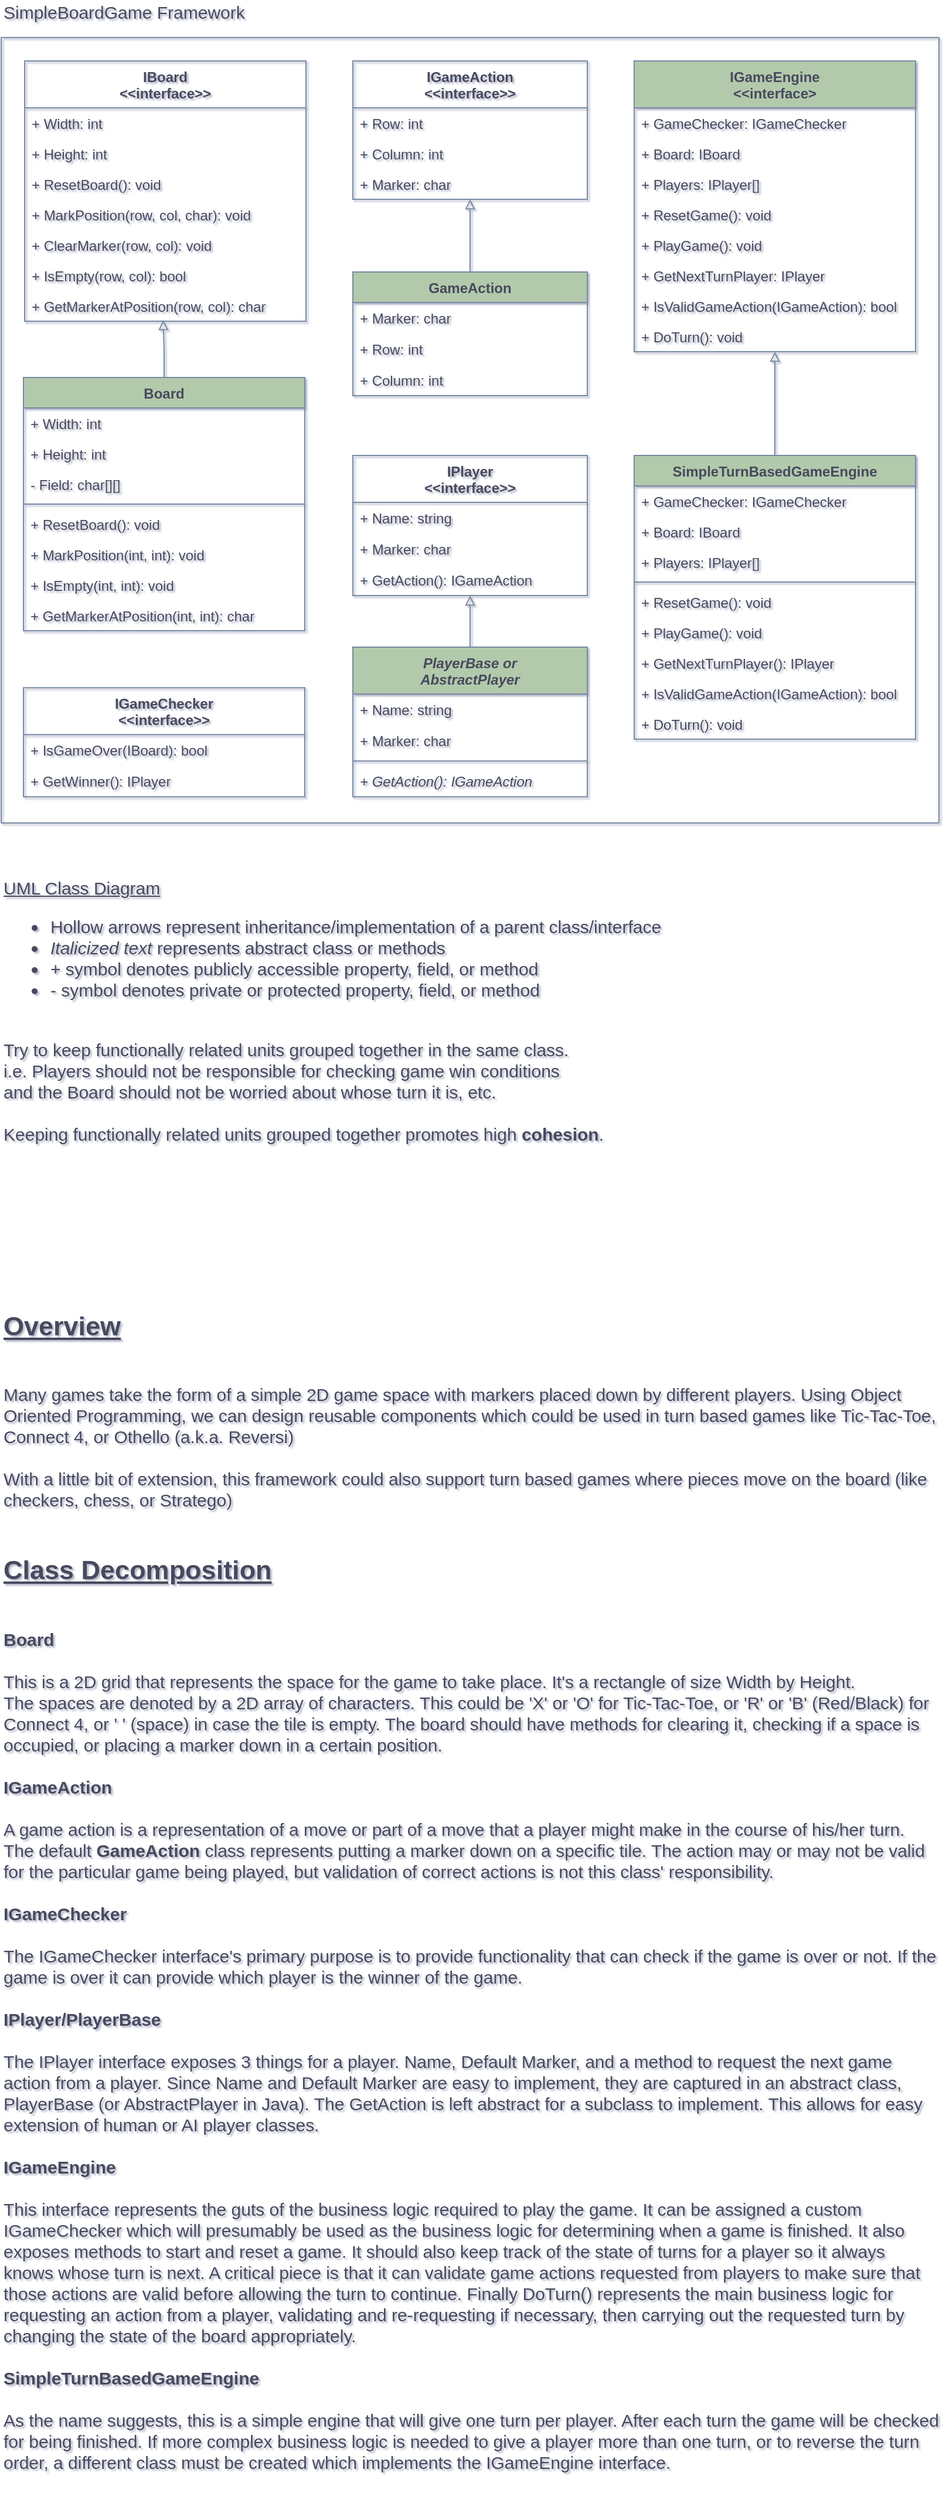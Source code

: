 <mxfile version="14.4.8" type="github"><diagram id="PN5Oj_3ND1qcw1P4F0r8" name="Page-1"><mxGraphModel dx="1230" dy="683" grid="1" gridSize="10" guides="1" tooltips="1" connect="1" arrows="1" fold="1" page="1" pageScale="1" pageWidth="850" pageHeight="1100" math="0" shadow="1"><root><mxCell id="0"/><mxCell id="1" parent="0"/><mxCell id="NbNtG2rzkqJMti9FYCIV-16" value="SimpleBoardGame Framework" style="text;html=1;strokeColor=none;fillColor=none;align=left;verticalAlign=middle;whiteSpace=wrap;fontSize=15;container=0;fontColor=#46495D;" parent="1" vertex="1"><mxGeometry x="20" y="28" width="230" height="20" as="geometry"/></mxCell><mxCell id="NbNtG2rzkqJMti9FYCIV-18" value="IGameAction&#xA;&lt;&lt;interface&gt;&gt;" style="swimlane;fontStyle=1;childLayout=stackLayout;horizontal=1;startSize=40;fillColor=none;horizontalStack=0;resizeParent=1;resizeParentMax=0;resizeLast=0;collapsible=1;marginBottom=0;container=0;strokeColor=#788AA3;fontColor=#46495D;" parent="1" vertex="1"><mxGeometry x="320" y="80" width="200" height="118" as="geometry"/></mxCell><mxCell id="NbNtG2rzkqJMti9FYCIV-20" value="+ Row: int" style="text;strokeColor=none;fillColor=none;align=left;verticalAlign=top;spacingLeft=4;spacingRight=4;overflow=hidden;rotatable=0;points=[[0,0.5],[1,0.5]];portConstraint=eastwest;container=0;fontColor=#46495D;" parent="NbNtG2rzkqJMti9FYCIV-18" vertex="1"><mxGeometry y="40" width="200" height="26" as="geometry"/></mxCell><mxCell id="bKFDmBa7lm0NReVZdmJS-1" value="+ Column: int" style="text;strokeColor=none;fillColor=none;align=left;verticalAlign=top;spacingLeft=4;spacingRight=4;overflow=hidden;rotatable=0;points=[[0,0.5],[1,0.5]];portConstraint=eastwest;container=0;fontColor=#46495D;" vertex="1" parent="NbNtG2rzkqJMti9FYCIV-18"><mxGeometry y="66" width="200" height="26" as="geometry"/></mxCell><mxCell id="bKFDmBa7lm0NReVZdmJS-2" value="+ Marker: char" style="text;strokeColor=none;fillColor=none;align=left;verticalAlign=top;spacingLeft=4;spacingRight=4;overflow=hidden;rotatable=0;points=[[0,0.5],[1,0.5]];portConstraint=eastwest;container=0;fontColor=#46495D;" vertex="1" parent="NbNtG2rzkqJMti9FYCIV-18"><mxGeometry y="92" width="200" height="26" as="geometry"/></mxCell><mxCell id="NbNtG2rzkqJMti9FYCIV-32" style="edgeStyle=orthogonalEdgeStyle;orthogonalLoop=1;jettySize=auto;html=1;endArrow=block;endFill=0;fontSize=15;strokeColor=#788AA3;fontColor=#46495D;" parent="1" source="NbNtG2rzkqJMti9FYCIV-23" target="NbNtG2rzkqJMti9FYCIV-18" edge="1"><mxGeometry relative="1" as="geometry"/></mxCell><mxCell id="NbNtG2rzkqJMti9FYCIV-37" value="&lt;div&gt;&lt;u&gt;UML Class Diagram&lt;/u&gt;&lt;/div&gt;&lt;div&gt;&lt;ul&gt;&lt;li&gt;Hollow arrows represent inheritance/implementation of a parent class/interface&lt;br&gt;&lt;/li&gt;&lt;li&gt;&lt;i&gt;Italicized text&lt;/i&gt; represents abstract class or methods&lt;/li&gt;&lt;li&gt;+ symbol denotes publicly accessible property, field, or method&lt;/li&gt;&lt;li&gt;- symbol denotes private or protected property, field, or method&lt;br&gt;&lt;/li&gt;&lt;/ul&gt;&lt;/div&gt;&lt;div&gt;&lt;br&gt;&lt;/div&gt;&lt;div&gt;Try to keep functionally related units grouped together in the same class.&lt;/div&gt;&lt;div&gt;i.e. Players should not be responsible for checking game win conditions&lt;/div&gt;&lt;div&gt;and the Board should not be worried about whose turn it is, etc.&lt;/div&gt;&lt;div&gt;&lt;br&gt;&lt;/div&gt;&lt;div&gt;Keeping functionally related units grouped together promotes high &lt;b&gt;cohesion&lt;/b&gt;.&lt;br&gt;&lt;/div&gt;" style="text;html=1;strokeColor=none;fillColor=none;align=left;verticalAlign=top;whiteSpace=wrap;fontSize=15;container=0;fontColor=#46495D;" parent="1" vertex="1"><mxGeometry x="20" y="770" width="800" height="240" as="geometry"/></mxCell><mxCell id="NbNtG2rzkqJMti9FYCIV-15" style="edgeStyle=orthogonalEdgeStyle;orthogonalLoop=1;jettySize=auto;html=1;endArrow=block;endFill=0;strokeColor=#788AA3;fontColor=#46495D;" parent="1" source="NbNtG2rzkqJMti9FYCIV-6" target="N13JV0rbkRkZ6zjFeE5H-9" edge="1"><mxGeometry x="20" y="60" as="geometry"/></mxCell><mxCell id="NbNtG2rzkqJMti9FYCIV-23" value="GameAction" style="swimlane;fontStyle=1;align=center;verticalAlign=top;childLayout=stackLayout;horizontal=1;startSize=26;horizontalStack=0;resizeParent=1;resizeParentMax=0;resizeLast=0;collapsible=1;marginBottom=0;container=0;fillColor=#B2C9AB;strokeColor=#788AA3;fontColor=#46495D;" parent="1" vertex="1"><mxGeometry x="320" y="259.998" width="200" height="105.5" as="geometry"/></mxCell><mxCell id="NbNtG2rzkqJMti9FYCIV-51" value="+ Marker: char" style="text;strokeColor=none;fillColor=none;align=left;verticalAlign=top;spacingLeft=4;spacingRight=4;overflow=hidden;rotatable=0;points=[[0,0.5],[1,0.5]];portConstraint=eastwest;container=0;fontColor=#46495D;" parent="NbNtG2rzkqJMti9FYCIV-23" vertex="1"><mxGeometry y="26" width="200" height="26.5" as="geometry"/></mxCell><mxCell id="NbNtG2rzkqJMti9FYCIV-52" value="+ Row: int" style="text;strokeColor=none;fillColor=none;align=left;verticalAlign=top;spacingLeft=4;spacingRight=4;overflow=hidden;rotatable=0;points=[[0,0.5],[1,0.5]];portConstraint=eastwest;container=0;fontColor=#46495D;" parent="NbNtG2rzkqJMti9FYCIV-23" vertex="1"><mxGeometry y="52.5" width="200" height="26.5" as="geometry"/></mxCell><mxCell id="NbNtG2rzkqJMti9FYCIV-53" value="+ Column: int" style="text;strokeColor=none;fillColor=none;align=left;verticalAlign=top;spacingLeft=4;spacingRight=4;overflow=hidden;rotatable=0;points=[[0,0.5],[1,0.5]];portConstraint=eastwest;container=0;fontColor=#46495D;" parent="NbNtG2rzkqJMti9FYCIV-23" vertex="1"><mxGeometry y="79" width="200" height="26.5" as="geometry"/></mxCell><mxCell id="NbNtG2rzkqJMti9FYCIV-58" value="" style="group;fontColor=#46495D;" parent="1" vertex="1" connectable="0"><mxGeometry x="320" y="416.5" width="200" height="119.5" as="geometry"/></mxCell><mxCell id="N13JV0rbkRkZ6zjFeE5H-9" value="IPlayer&#xA;&lt;&lt;interface&gt;&gt;" style="swimlane;fontStyle=1;childLayout=stackLayout;horizontal=1;startSize=40;fillColor=none;horizontalStack=0;resizeParent=1;resizeParentMax=0;resizeLast=0;collapsible=1;marginBottom=0;container=0;strokeColor=#788AA3;fontColor=#46495D;" parent="NbNtG2rzkqJMti9FYCIV-58" vertex="1"><mxGeometry width="200" height="119.5" as="geometry"/></mxCell><mxCell id="N13JV0rbkRkZ6zjFeE5H-10" value="+ Name: string" style="text;strokeColor=none;fillColor=none;align=left;verticalAlign=top;spacingLeft=4;spacingRight=4;overflow=hidden;rotatable=0;points=[[0,0.5],[1,0.5]];portConstraint=eastwest;container=0;fontColor=#46495D;" parent="NbNtG2rzkqJMti9FYCIV-58" vertex="1"><mxGeometry y="40" width="200" height="26.5" as="geometry"/></mxCell><mxCell id="NbNtG2rzkqJMti9FYCIV-36" value="+ Marker: char" style="text;strokeColor=none;fillColor=none;align=left;verticalAlign=top;spacingLeft=4;spacingRight=4;overflow=hidden;rotatable=0;points=[[0,0.5],[1,0.5]];portConstraint=eastwest;container=0;fontColor=#46495D;" parent="NbNtG2rzkqJMti9FYCIV-58" vertex="1"><mxGeometry y="66.5" width="200" height="26.5" as="geometry"/></mxCell><mxCell id="N13JV0rbkRkZ6zjFeE5H-11" value="+ GetAction(): IGameAction" style="text;strokeColor=none;fillColor=none;align=left;verticalAlign=top;spacingLeft=4;spacingRight=4;overflow=hidden;rotatable=0;points=[[0,0.5],[1,0.5]];portConstraint=eastwest;container=0;fontColor=#46495D;" parent="NbNtG2rzkqJMti9FYCIV-58" vertex="1"><mxGeometry y="93" width="200" height="26.5" as="geometry"/></mxCell><mxCell id="NbNtG2rzkqJMti9FYCIV-57" value="" style="group;fontColor=#46495D;" parent="1" vertex="1" connectable="0"><mxGeometry x="39" y="614.65" width="240" height="93" as="geometry"/></mxCell><mxCell id="vsA5HWDHE3Jdw_e6FyQC-1" value="IGameChecker&#xA;&lt;&lt;interface&gt;&gt;" style="swimlane;fontStyle=1;childLayout=stackLayout;horizontal=1;startSize=40;fillColor=none;horizontalStack=0;resizeParent=1;resizeParentMax=0;resizeLast=0;collapsible=1;marginBottom=0;container=0;strokeColor=#788AA3;fontColor=#46495D;" parent="NbNtG2rzkqJMti9FYCIV-57" vertex="1"><mxGeometry width="240" height="93" as="geometry"/></mxCell><mxCell id="vsA5HWDHE3Jdw_e6FyQC-3" value="+ IsGameOver(IBoard): bool" style="text;strokeColor=none;fillColor=none;align=left;verticalAlign=top;spacingLeft=4;spacingRight=4;overflow=hidden;rotatable=0;points=[[0,0.5],[1,0.5]];portConstraint=eastwest;container=0;fontColor=#46495D;" parent="NbNtG2rzkqJMti9FYCIV-57" vertex="1"><mxGeometry y="40" width="240" height="26.5" as="geometry"/></mxCell><mxCell id="vsA5HWDHE3Jdw_e6FyQC-4" value="+ GetWinner(): IPlayer" style="text;strokeColor=none;fillColor=none;align=left;verticalAlign=top;spacingLeft=4;spacingRight=4;overflow=hidden;rotatable=0;points=[[0,0.5],[1,0.5]];portConstraint=eastwest;container=0;fontColor=#46495D;" parent="NbNtG2rzkqJMti9FYCIV-57" vertex="1"><mxGeometry y="66.5" width="240" height="26.5" as="geometry"/></mxCell><mxCell id="NbNtG2rzkqJMti9FYCIV-59" value="" style="group;fontColor=#46495D;" parent="1" vertex="1" connectable="0"><mxGeometry x="320" y="580" width="200" height="127.65" as="geometry"/></mxCell><mxCell id="NbNtG2rzkqJMti9FYCIV-6" value="PlayerBase or&#xA;AbstractPlayer" style="swimlane;fontStyle=3;align=center;verticalAlign=top;childLayout=stackLayout;horizontal=1;startSize=40;horizontalStack=0;resizeParent=1;resizeParentMax=0;resizeLast=0;collapsible=1;marginBottom=0;container=0;fillColor=#B2C9AB;strokeColor=#788AA3;fontColor=#46495D;" parent="NbNtG2rzkqJMti9FYCIV-59" vertex="1"><mxGeometry width="200" height="127.65" as="geometry"/></mxCell><mxCell id="NbNtG2rzkqJMti9FYCIV-7" value="+ Name: string" style="text;strokeColor=none;fillColor=none;align=left;verticalAlign=top;spacingLeft=4;spacingRight=4;overflow=hidden;rotatable=0;points=[[0,0.5],[1,0.5]];portConstraint=eastwest;container=0;fontColor=#46495D;" parent="NbNtG2rzkqJMti9FYCIV-59" vertex="1"><mxGeometry y="39.999" width="200" height="26.499" as="geometry"/></mxCell><mxCell id="NbNtG2rzkqJMti9FYCIV-9" value="+ Marker: char" style="text;strokeColor=none;fillColor=none;align=left;verticalAlign=top;spacingLeft=4;spacingRight=4;overflow=hidden;rotatable=0;points=[[0,0.5],[1,0.5]];portConstraint=eastwest;container=0;fontColor=#46495D;" parent="NbNtG2rzkqJMti9FYCIV-59" vertex="1"><mxGeometry y="66.498" width="200" height="26.499" as="geometry"/></mxCell><mxCell id="NbNtG2rzkqJMti9FYCIV-10" value="" style="line;strokeWidth=1;fillColor=none;align=left;verticalAlign=middle;spacingTop=-1;spacingLeft=3;spacingRight=3;rotatable=0;labelPosition=right;points=[];portConstraint=eastwest;container=0;strokeColor=#788AA3;fontColor=#46495D;" parent="NbNtG2rzkqJMti9FYCIV-59" vertex="1"><mxGeometry y="92.997" width="200" height="8.154" as="geometry"/></mxCell><mxCell id="NbNtG2rzkqJMti9FYCIV-13" value="+ GetAction(): IGameAction" style="text;strokeColor=none;fillColor=none;align=left;verticalAlign=top;spacingLeft=4;spacingRight=4;overflow=hidden;rotatable=0;points=[[0,0.5],[1,0.5]];portConstraint=eastwest;fontStyle=2;container=0;fontColor=#46495D;" parent="NbNtG2rzkqJMti9FYCIV-59" vertex="1"><mxGeometry y="101.151" width="200" height="26.499" as="geometry"/></mxCell><mxCell id="NbNtG2rzkqJMti9FYCIV-1" value="" style="endArrow=none;html=1;strokeColor=#788AA3;fontColor=#46495D;" parent="1" edge="1"><mxGeometry x="20" y="60" width="50" height="63.208" as="geometry"><mxPoint x="20" y="60" as="sourcePoint"/><mxPoint x="820" y="60" as="targetPoint"/></mxGeometry></mxCell><mxCell id="NbNtG2rzkqJMti9FYCIV-3" value="" style="endArrow=none;html=1;strokeColor=#788AA3;fontColor=#46495D;" parent="1" edge="1"><mxGeometry x="20" y="60" width="50" height="63.208" as="geometry"><mxPoint x="20" y="60" as="sourcePoint"/><mxPoint x="20" y="730" as="targetPoint"/></mxGeometry></mxCell><mxCell id="NbNtG2rzkqJMti9FYCIV-4" value="" style="endArrow=none;html=1;strokeColor=#788AA3;fontColor=#46495D;" parent="1" edge="1"><mxGeometry x="20" y="60" width="50" height="63.208" as="geometry"><mxPoint x="820" y="60" as="sourcePoint"/><mxPoint x="820" y="730" as="targetPoint"/></mxGeometry></mxCell><mxCell id="NbNtG2rzkqJMti9FYCIV-17" value="" style="endArrow=none;html=1;strokeColor=#788AA3;fontColor=#46495D;" parent="1" edge="1"><mxGeometry x="20" y="60" width="50" height="63.208" as="geometry"><mxPoint x="20" y="730" as="sourcePoint"/><mxPoint x="820" y="730" as="targetPoint"/></mxGeometry></mxCell><mxCell id="NbNtG2rzkqJMti9FYCIV-67" value="IGameEngine&#xA;&lt;&lt;interface&gt;" style="swimlane;fontStyle=1;align=center;verticalAlign=top;childLayout=stackLayout;horizontal=1;startSize=40;horizontalStack=0;resizeParent=1;resizeParentMax=0;resizeLast=0;collapsible=1;marginBottom=0;shadow=0;fontSize=12;fillColor=#B2C9AB;strokeColor=#788AA3;fontColor=#46495D;" parent="1" vertex="1"><mxGeometry x="560" y="80" width="240" height="248" as="geometry"/></mxCell><mxCell id="NbNtG2rzkqJMti9FYCIV-68" value="+ GameChecker: IGameChecker" style="text;strokeColor=none;fillColor=none;align=left;verticalAlign=top;spacingLeft=4;spacingRight=4;overflow=hidden;rotatable=0;points=[[0,0.5],[1,0.5]];portConstraint=eastwest;fontColor=#46495D;" parent="NbNtG2rzkqJMti9FYCIV-67" vertex="1"><mxGeometry y="40" width="240" height="26" as="geometry"/></mxCell><mxCell id="NbNtG2rzkqJMti9FYCIV-75" value="+ Board: IBoard" style="text;strokeColor=none;fillColor=none;align=left;verticalAlign=top;spacingLeft=4;spacingRight=4;overflow=hidden;rotatable=0;points=[[0,0.5],[1,0.5]];portConstraint=eastwest;fontColor=#46495D;" parent="NbNtG2rzkqJMti9FYCIV-67" vertex="1"><mxGeometry y="66" width="240" height="26" as="geometry"/></mxCell><mxCell id="NbNtG2rzkqJMti9FYCIV-76" value="+ Players: IPlayer[]" style="text;strokeColor=none;fillColor=none;align=left;verticalAlign=top;spacingLeft=4;spacingRight=4;overflow=hidden;rotatable=0;points=[[0,0.5],[1,0.5]];portConstraint=eastwest;fontColor=#46495D;" parent="NbNtG2rzkqJMti9FYCIV-67" vertex="1"><mxGeometry y="92" width="240" height="26" as="geometry"/></mxCell><mxCell id="NbNtG2rzkqJMti9FYCIV-80" value="+ ResetGame(): void" style="text;strokeColor=none;fillColor=none;align=left;verticalAlign=top;spacingLeft=4;spacingRight=4;overflow=hidden;rotatable=0;points=[[0,0.5],[1,0.5]];portConstraint=eastwest;fontColor=#46495D;" parent="NbNtG2rzkqJMti9FYCIV-67" vertex="1"><mxGeometry y="118" width="240" height="26" as="geometry"/></mxCell><mxCell id="NbNtG2rzkqJMti9FYCIV-81" value="+ PlayGame(): void" style="text;strokeColor=none;fillColor=none;align=left;verticalAlign=top;spacingLeft=4;spacingRight=4;overflow=hidden;rotatable=0;points=[[0,0.5],[1,0.5]];portConstraint=eastwest;fontColor=#46495D;" parent="NbNtG2rzkqJMti9FYCIV-67" vertex="1"><mxGeometry y="144" width="240" height="26" as="geometry"/></mxCell><mxCell id="NbNtG2rzkqJMti9FYCIV-77" value="+ GetNextTurnPlayer: IPlayer" style="text;strokeColor=none;fillColor=none;align=left;verticalAlign=top;spacingLeft=4;spacingRight=4;overflow=hidden;rotatable=0;points=[[0,0.5],[1,0.5]];portConstraint=eastwest;fontColor=#46495D;" parent="NbNtG2rzkqJMti9FYCIV-67" vertex="1"><mxGeometry y="170" width="240" height="26" as="geometry"/></mxCell><mxCell id="NbNtG2rzkqJMti9FYCIV-78" value="+ IsValidGameAction(IGameAction): bool" style="text;strokeColor=none;fillColor=none;align=left;verticalAlign=top;spacingLeft=4;spacingRight=4;overflow=hidden;rotatable=0;points=[[0,0.5],[1,0.5]];portConstraint=eastwest;fontColor=#46495D;" parent="NbNtG2rzkqJMti9FYCIV-67" vertex="1"><mxGeometry y="196" width="240" height="26" as="geometry"/></mxCell><mxCell id="NbNtG2rzkqJMti9FYCIV-79" value="+ DoTurn(): void" style="text;strokeColor=none;fillColor=none;align=left;verticalAlign=top;spacingLeft=4;spacingRight=4;overflow=hidden;rotatable=0;points=[[0,0.5],[1,0.5]];portConstraint=eastwest;fontColor=#46495D;" parent="NbNtG2rzkqJMti9FYCIV-67" vertex="1"><mxGeometry y="222" width="240" height="26" as="geometry"/></mxCell><mxCell id="NbNtG2rzkqJMti9FYCIV-96" style="edgeStyle=orthogonalEdgeStyle;orthogonalLoop=1;jettySize=auto;html=1;endArrow=block;endFill=0;fontSize=12;strokeColor=#788AA3;fontColor=#46495D;" parent="1" source="NbNtG2rzkqJMti9FYCIV-86" target="NbNtG2rzkqJMti9FYCIV-67" edge="1"><mxGeometry relative="1" as="geometry"/></mxCell><mxCell id="NbNtG2rzkqJMti9FYCIV-86" value="SimpleTurnBasedGameEngine" style="swimlane;fontStyle=1;align=center;verticalAlign=top;childLayout=stackLayout;horizontal=1;startSize=26;horizontalStack=0;resizeParent=1;resizeParentMax=0;resizeLast=0;collapsible=1;marginBottom=0;shadow=0;fontSize=12;fillColor=#B2C9AB;strokeColor=#788AA3;fontColor=#46495D;" parent="1" vertex="1"><mxGeometry x="560" y="416.5" width="240" height="242" as="geometry"/></mxCell><mxCell id="NbNtG2rzkqJMti9FYCIV-87" value="+ GameChecker: IGameChecker" style="text;strokeColor=none;fillColor=none;align=left;verticalAlign=top;spacingLeft=4;spacingRight=4;overflow=hidden;rotatable=0;points=[[0,0.5],[1,0.5]];portConstraint=eastwest;fontColor=#46495D;" parent="NbNtG2rzkqJMti9FYCIV-86" vertex="1"><mxGeometry y="26" width="240" height="26" as="geometry"/></mxCell><mxCell id="NbNtG2rzkqJMti9FYCIV-90" value="+ Board: IBoard" style="text;strokeColor=none;fillColor=none;align=left;verticalAlign=top;spacingLeft=4;spacingRight=4;overflow=hidden;rotatable=0;points=[[0,0.5],[1,0.5]];portConstraint=eastwest;fontColor=#46495D;" parent="NbNtG2rzkqJMti9FYCIV-86" vertex="1"><mxGeometry y="52" width="240" height="26" as="geometry"/></mxCell><mxCell id="NbNtG2rzkqJMti9FYCIV-91" value="+ Players: IPlayer[]" style="text;strokeColor=none;fillColor=none;align=left;verticalAlign=top;spacingLeft=4;spacingRight=4;overflow=hidden;rotatable=0;points=[[0,0.5],[1,0.5]];portConstraint=eastwest;fontColor=#46495D;" parent="NbNtG2rzkqJMti9FYCIV-86" vertex="1"><mxGeometry y="78" width="240" height="26" as="geometry"/></mxCell><mxCell id="NbNtG2rzkqJMti9FYCIV-88" value="" style="line;strokeWidth=1;fillColor=none;align=left;verticalAlign=middle;spacingTop=-1;spacingLeft=3;spacingRight=3;rotatable=0;labelPosition=right;points=[];portConstraint=eastwest;strokeColor=#788AA3;fontColor=#46495D;" parent="NbNtG2rzkqJMti9FYCIV-86" vertex="1"><mxGeometry y="104" width="240" height="8" as="geometry"/></mxCell><mxCell id="NbNtG2rzkqJMti9FYCIV-89" value="+ ResetGame(): void" style="text;strokeColor=none;fillColor=none;align=left;verticalAlign=top;spacingLeft=4;spacingRight=4;overflow=hidden;rotatable=0;points=[[0,0.5],[1,0.5]];portConstraint=eastwest;fontColor=#46495D;" parent="NbNtG2rzkqJMti9FYCIV-86" vertex="1"><mxGeometry y="112" width="240" height="26" as="geometry"/></mxCell><mxCell id="NbNtG2rzkqJMti9FYCIV-92" value="+ PlayGame(): void" style="text;strokeColor=none;fillColor=none;align=left;verticalAlign=top;spacingLeft=4;spacingRight=4;overflow=hidden;rotatable=0;points=[[0,0.5],[1,0.5]];portConstraint=eastwest;fontColor=#46495D;" parent="NbNtG2rzkqJMti9FYCIV-86" vertex="1"><mxGeometry y="138" width="240" height="26" as="geometry"/></mxCell><mxCell id="NbNtG2rzkqJMti9FYCIV-93" value="+ GetNextTurnPlayer(): IPlayer" style="text;strokeColor=none;fillColor=none;align=left;verticalAlign=top;spacingLeft=4;spacingRight=4;overflow=hidden;rotatable=0;points=[[0,0.5],[1,0.5]];portConstraint=eastwest;fontColor=#46495D;" parent="NbNtG2rzkqJMti9FYCIV-86" vertex="1"><mxGeometry y="164" width="240" height="26" as="geometry"/></mxCell><mxCell id="NbNtG2rzkqJMti9FYCIV-94" value="+ IsValidGameAction(IGameAction): bool" style="text;strokeColor=none;fillColor=none;align=left;verticalAlign=top;spacingLeft=4;spacingRight=4;overflow=hidden;rotatable=0;points=[[0,0.5],[1,0.5]];portConstraint=eastwest;fontColor=#46495D;" parent="NbNtG2rzkqJMti9FYCIV-86" vertex="1"><mxGeometry y="190" width="240" height="26" as="geometry"/></mxCell><mxCell id="NbNtG2rzkqJMti9FYCIV-95" value="+ DoTurn(): void" style="text;strokeColor=none;fillColor=none;align=left;verticalAlign=top;spacingLeft=4;spacingRight=4;overflow=hidden;rotatable=0;points=[[0,0.5],[1,0.5]];portConstraint=eastwest;fontColor=#46495D;" parent="NbNtG2rzkqJMti9FYCIV-86" vertex="1"><mxGeometry y="216" width="240" height="26" as="geometry"/></mxCell><mxCell id="NbNtG2rzkqJMti9FYCIV-97" value="&lt;div&gt;&lt;h2&gt;&lt;u&gt;Overview&lt;br&gt;&lt;/u&gt;&lt;/h2&gt;&lt;/div&gt;&lt;div&gt;&lt;u&gt;&lt;br&gt;&lt;/u&gt;&lt;/div&gt;&lt;div&gt;Many games take the form of a simple 2D game space with markers placed down by different players. Using Object Oriented Programming, we can design reusable components which could be used in turn based games like Tic-Tac-Toe, Connect 4, or Othello (a.k.a. Reversi)&lt;/div&gt;&lt;div&gt;&lt;br&gt;&lt;/div&gt;&lt;div&gt;With a little bit of extension, this framework could also support turn based games where pieces move on the board (like checkers, chess, or Stratego)&lt;br&gt;&lt;u&gt;&lt;/u&gt;&lt;/div&gt;&lt;div&gt;&lt;u&gt;&lt;br&gt;&lt;/u&gt;&lt;/div&gt;&lt;div&gt;&lt;h2&gt;&lt;u&gt;Class Decomposition&lt;/u&gt;&lt;/h2&gt;&lt;/div&gt;&lt;div&gt;&lt;u&gt;&lt;br&gt;&lt;/u&gt;&lt;/div&gt;&lt;div&gt;&lt;b&gt;Board&lt;/b&gt;&lt;/div&gt;&lt;div&gt;&lt;br&gt;&lt;/div&gt;&lt;div&gt;This is a 2D grid that represents the space for the game to take place. It's a rectangle of size Width by Height.&lt;/div&gt;&lt;div&gt;The spaces are denoted by a 2D array of characters. This could be 'X' or 'O' for Tic-Tac-Toe, or 'R' or 'B' (Red/Black) for Connect 4, or ' ' (space) in case the tile is empty. The board should have methods for clearing it, checking if a space is occupied, or placing a marker down in a certain position.&lt;/div&gt;&lt;div&gt;&lt;br&gt;&lt;/div&gt;&lt;div&gt;&lt;b&gt;IGameAction&lt;/b&gt;&lt;/div&gt;&lt;div&gt;&lt;b&gt;&lt;br&gt;&lt;/b&gt;&lt;/div&gt;&lt;div&gt;A game action is a representation of a move or part of a move that a player might make in the course of his/her turn.&lt;/div&gt;&lt;div&gt;The default &lt;b&gt;GameAction&lt;/b&gt; class represents putting a marker down on a specific tile. The action may or may not be valid for the particular game being played, but validation of correct actions is not this class' responsibility. &lt;br&gt;&lt;/div&gt;&lt;div&gt;&lt;b&gt;&lt;br&gt;&lt;/b&gt;&lt;/div&gt;&lt;div&gt;&lt;b&gt;IGameChecker&lt;/b&gt;&lt;/div&gt;&lt;div&gt;&lt;b&gt;&lt;br&gt;&lt;/b&gt;&lt;/div&gt;&lt;div&gt;The IGameChecker interface's primary purpose is to provide functionality that can check if the game is over or not. If the game is over it can provide which player is the winner of the game.&lt;br&gt;&lt;/div&gt;&lt;div&gt;&lt;br&gt;&lt;/div&gt;&lt;div&gt;&lt;b&gt;IPlayer/PlayerBase&lt;/b&gt;&lt;/div&gt;&lt;div&gt;&lt;b&gt;&lt;br&gt;&lt;/b&gt;&lt;/div&gt;&lt;div&gt;The IPlayer interface exposes 3 things for a player. Name, Default Marker, and a method to request the next game action from a player. Since Name and Default Marker are easy to implement, they are captured in an abstract class, PlayerBase (or AbstractPlayer in Java). The GetAction is left abstract for a subclass to implement. This allows for easy extension of human or AI player classes.&lt;/div&gt;&lt;div&gt;&lt;br&gt;&lt;/div&gt;&lt;div&gt;&lt;b&gt;IGameEngine&lt;/b&gt;&lt;/div&gt;&lt;div&gt;&lt;b&gt;&lt;br&gt;&lt;/b&gt;&lt;/div&gt;&lt;div&gt;This interface represents the guts of the business logic required to play the game. It can be assigned a custom IGameChecker which will presumably be used as the business logic for determining when a game is finished. It also exposes methods to start and reset a game. It should also keep track of the state of turns for a player so it always knows whose turn is next. A critical piece is that it can validate game actions requested from players to make sure that those actions are valid before allowing the turn to continue. Finally DoTurn() represents the main business logic for requesting an action from a player, validating and re-requesting if necessary, then carrying out the requested turn by changing the state of the board appropriately.&lt;br&gt;&lt;/div&gt;&lt;div&gt;&lt;br&gt;&lt;/div&gt;&lt;div&gt;&lt;b&gt;SimpleTurnBasedGameEngine&lt;/b&gt;&lt;/div&gt;&lt;div&gt;&lt;b&gt;&lt;br&gt;&lt;/b&gt;&lt;/div&gt;&lt;div&gt;As the name suggests, this is a simple engine that will give one turn per player. After each turn the game will be checked for being finished. If more complex business logic is needed to give a player more than one turn, or to reverse the turn order, a different class must be created which implements the IGameEngine interface.&lt;br&gt;&lt;/div&gt;&lt;div&gt;&lt;br&gt;&lt;/div&gt;" style="text;html=1;strokeColor=none;fillColor=none;align=left;verticalAlign=top;whiteSpace=wrap;fontSize=15;container=0;fontColor=#46495D;" parent="1" vertex="1"><mxGeometry x="20" y="1120" width="800" height="740" as="geometry"/></mxCell><mxCell id="FLxPiEHq7lte4xn7MPoD-4" value="IBoard&#xA;&lt;&lt;interface&gt;&gt;" style="swimlane;fontStyle=1;childLayout=stackLayout;horizontal=1;startSize=40;fillColor=none;horizontalStack=0;resizeParent=1;resizeParentMax=0;resizeLast=0;collapsible=1;marginBottom=0;strokeColor=#788AA3;fontColor=#46495D;" parent="1" vertex="1"><mxGeometry x="40" y="80" width="240" height="222" as="geometry"/></mxCell><mxCell id="FLxPiEHq7lte4xn7MPoD-5" value="+ Width: int" style="text;strokeColor=none;fillColor=none;align=left;verticalAlign=top;spacingLeft=4;spacingRight=4;overflow=hidden;rotatable=0;points=[[0,0.5],[1,0.5]];portConstraint=eastwest;fontColor=#46495D;" parent="FLxPiEHq7lte4xn7MPoD-4" vertex="1"><mxGeometry y="40" width="240" height="26" as="geometry"/></mxCell><mxCell id="FLxPiEHq7lte4xn7MPoD-6" value="+ Height: int" style="text;strokeColor=none;fillColor=none;align=left;verticalAlign=top;spacingLeft=4;spacingRight=4;overflow=hidden;rotatable=0;points=[[0,0.5],[1,0.5]];portConstraint=eastwest;fontColor=#46495D;" parent="FLxPiEHq7lte4xn7MPoD-4" vertex="1"><mxGeometry y="66" width="240" height="26" as="geometry"/></mxCell><mxCell id="FLxPiEHq7lte4xn7MPoD-7" value="+ ResetBoard(): void" style="text;strokeColor=none;fillColor=none;align=left;verticalAlign=top;spacingLeft=4;spacingRight=4;overflow=hidden;rotatable=0;points=[[0,0.5],[1,0.5]];portConstraint=eastwest;fontColor=#46495D;" parent="FLxPiEHq7lte4xn7MPoD-4" vertex="1"><mxGeometry y="92" width="240" height="26" as="geometry"/></mxCell><mxCell id="FLxPiEHq7lte4xn7MPoD-8" value="+ MarkPosition(row, col, char): void" style="text;strokeColor=none;fillColor=none;align=left;verticalAlign=top;spacingLeft=4;spacingRight=4;overflow=hidden;rotatable=0;points=[[0,0.5],[1,0.5]];portConstraint=eastwest;fontColor=#46495D;" parent="FLxPiEHq7lte4xn7MPoD-4" vertex="1"><mxGeometry y="118" width="240" height="26" as="geometry"/></mxCell><mxCell id="FLxPiEHq7lte4xn7MPoD-9" value="+ ClearMarker(row, col): void" style="text;strokeColor=none;fillColor=none;align=left;verticalAlign=top;spacingLeft=4;spacingRight=4;overflow=hidden;rotatable=0;points=[[0,0.5],[1,0.5]];portConstraint=eastwest;fontColor=#46495D;" parent="FLxPiEHq7lte4xn7MPoD-4" vertex="1"><mxGeometry y="144" width="240" height="26" as="geometry"/></mxCell><mxCell id="FLxPiEHq7lte4xn7MPoD-10" value="+ IsEmpty(row, col): bool" style="text;strokeColor=none;fillColor=none;align=left;verticalAlign=top;spacingLeft=4;spacingRight=4;overflow=hidden;rotatable=0;points=[[0,0.5],[1,0.5]];portConstraint=eastwest;fontColor=#46495D;" parent="FLxPiEHq7lte4xn7MPoD-4" vertex="1"><mxGeometry y="170" width="240" height="26" as="geometry"/></mxCell><mxCell id="FLxPiEHq7lte4xn7MPoD-11" value="+ GetMarkerAtPosition(row, col): char" style="text;strokeColor=none;fillColor=none;align=left;verticalAlign=top;spacingLeft=4;spacingRight=4;overflow=hidden;rotatable=0;points=[[0,0.5],[1,0.5]];portConstraint=eastwest;fontColor=#46495D;" parent="FLxPiEHq7lte4xn7MPoD-4" vertex="1"><mxGeometry y="196" width="240" height="26" as="geometry"/></mxCell><mxCell id="FLxPiEHq7lte4xn7MPoD-23" style="edgeStyle=orthogonalEdgeStyle;rounded=0;orthogonalLoop=1;jettySize=auto;html=1;entryX=0.492;entryY=0.962;entryDx=0;entryDy=0;entryPerimeter=0;endArrow=block;endFill=0;strokeColor=#788AA3;fontColor=#46495D;" parent="1" source="FLxPiEHq7lte4xn7MPoD-14" target="FLxPiEHq7lte4xn7MPoD-11" edge="1"><mxGeometry relative="1" as="geometry"/></mxCell><mxCell id="FLxPiEHq7lte4xn7MPoD-14" value="Board" style="swimlane;fontStyle=1;align=center;verticalAlign=top;childLayout=stackLayout;horizontal=1;startSize=26;horizontalStack=0;resizeParent=1;resizeParentMax=0;resizeLast=0;collapsible=1;marginBottom=0;fillColor=#B2C9AB;strokeColor=#788AA3;fontColor=#46495D;" parent="1" vertex="1"><mxGeometry x="39" y="350" width="240" height="216" as="geometry"/></mxCell><mxCell id="FLxPiEHq7lte4xn7MPoD-18" value="+ Width: int" style="text;strokeColor=none;fillColor=none;align=left;verticalAlign=top;spacingLeft=4;spacingRight=4;overflow=hidden;rotatable=0;points=[[0,0.5],[1,0.5]];portConstraint=eastwest;fontColor=#46495D;" parent="FLxPiEHq7lte4xn7MPoD-14" vertex="1"><mxGeometry y="26" width="240" height="26" as="geometry"/></mxCell><mxCell id="FLxPiEHq7lte4xn7MPoD-15" value="+ Height: int" style="text;strokeColor=none;fillColor=none;align=left;verticalAlign=top;spacingLeft=4;spacingRight=4;overflow=hidden;rotatable=0;points=[[0,0.5],[1,0.5]];portConstraint=eastwest;fontColor=#46495D;" parent="FLxPiEHq7lte4xn7MPoD-14" vertex="1"><mxGeometry y="52" width="240" height="26" as="geometry"/></mxCell><mxCell id="FLxPiEHq7lte4xn7MPoD-19" value="- Field: char[][]" style="text;strokeColor=none;fillColor=none;align=left;verticalAlign=top;spacingLeft=4;spacingRight=4;overflow=hidden;rotatable=0;points=[[0,0.5],[1,0.5]];portConstraint=eastwest;fontColor=#46495D;" parent="FLxPiEHq7lte4xn7MPoD-14" vertex="1"><mxGeometry y="78" width="240" height="26" as="geometry"/></mxCell><mxCell id="FLxPiEHq7lte4xn7MPoD-16" value="" style="line;strokeWidth=1;fillColor=none;align=left;verticalAlign=middle;spacingTop=-1;spacingLeft=3;spacingRight=3;rotatable=0;labelPosition=right;points=[];portConstraint=eastwest;strokeColor=#788AA3;fontColor=#46495D;" parent="FLxPiEHq7lte4xn7MPoD-14" vertex="1"><mxGeometry y="104" width="240" height="8" as="geometry"/></mxCell><mxCell id="FLxPiEHq7lte4xn7MPoD-17" value="+ ResetBoard(): void" style="text;strokeColor=none;fillColor=none;align=left;verticalAlign=top;spacingLeft=4;spacingRight=4;overflow=hidden;rotatable=0;points=[[0,0.5],[1,0.5]];portConstraint=eastwest;fontColor=#46495D;" parent="FLxPiEHq7lte4xn7MPoD-14" vertex="1"><mxGeometry y="112" width="240" height="26" as="geometry"/></mxCell><mxCell id="FLxPiEHq7lte4xn7MPoD-20" value="+ MarkPosition(int, int): void" style="text;strokeColor=none;fillColor=none;align=left;verticalAlign=top;spacingLeft=4;spacingRight=4;overflow=hidden;rotatable=0;points=[[0,0.5],[1,0.5]];portConstraint=eastwest;fontColor=#46495D;" parent="FLxPiEHq7lte4xn7MPoD-14" vertex="1"><mxGeometry y="138" width="240" height="26" as="geometry"/></mxCell><mxCell id="FLxPiEHq7lte4xn7MPoD-21" value="+ IsEmpty(int, int): void" style="text;strokeColor=none;fillColor=none;align=left;verticalAlign=top;spacingLeft=4;spacingRight=4;overflow=hidden;rotatable=0;points=[[0,0.5],[1,0.5]];portConstraint=eastwest;fontColor=#46495D;" parent="FLxPiEHq7lte4xn7MPoD-14" vertex="1"><mxGeometry y="164" width="240" height="26" as="geometry"/></mxCell><mxCell id="FLxPiEHq7lte4xn7MPoD-22" value="+ GetMarkerAtPosition(int, int): char" style="text;strokeColor=none;fillColor=none;align=left;verticalAlign=top;spacingLeft=4;spacingRight=4;overflow=hidden;rotatable=0;points=[[0,0.5],[1,0.5]];portConstraint=eastwest;fontColor=#46495D;" parent="FLxPiEHq7lte4xn7MPoD-14" vertex="1"><mxGeometry y="190" width="240" height="26" as="geometry"/></mxCell></root></mxGraphModel></diagram></mxfile>